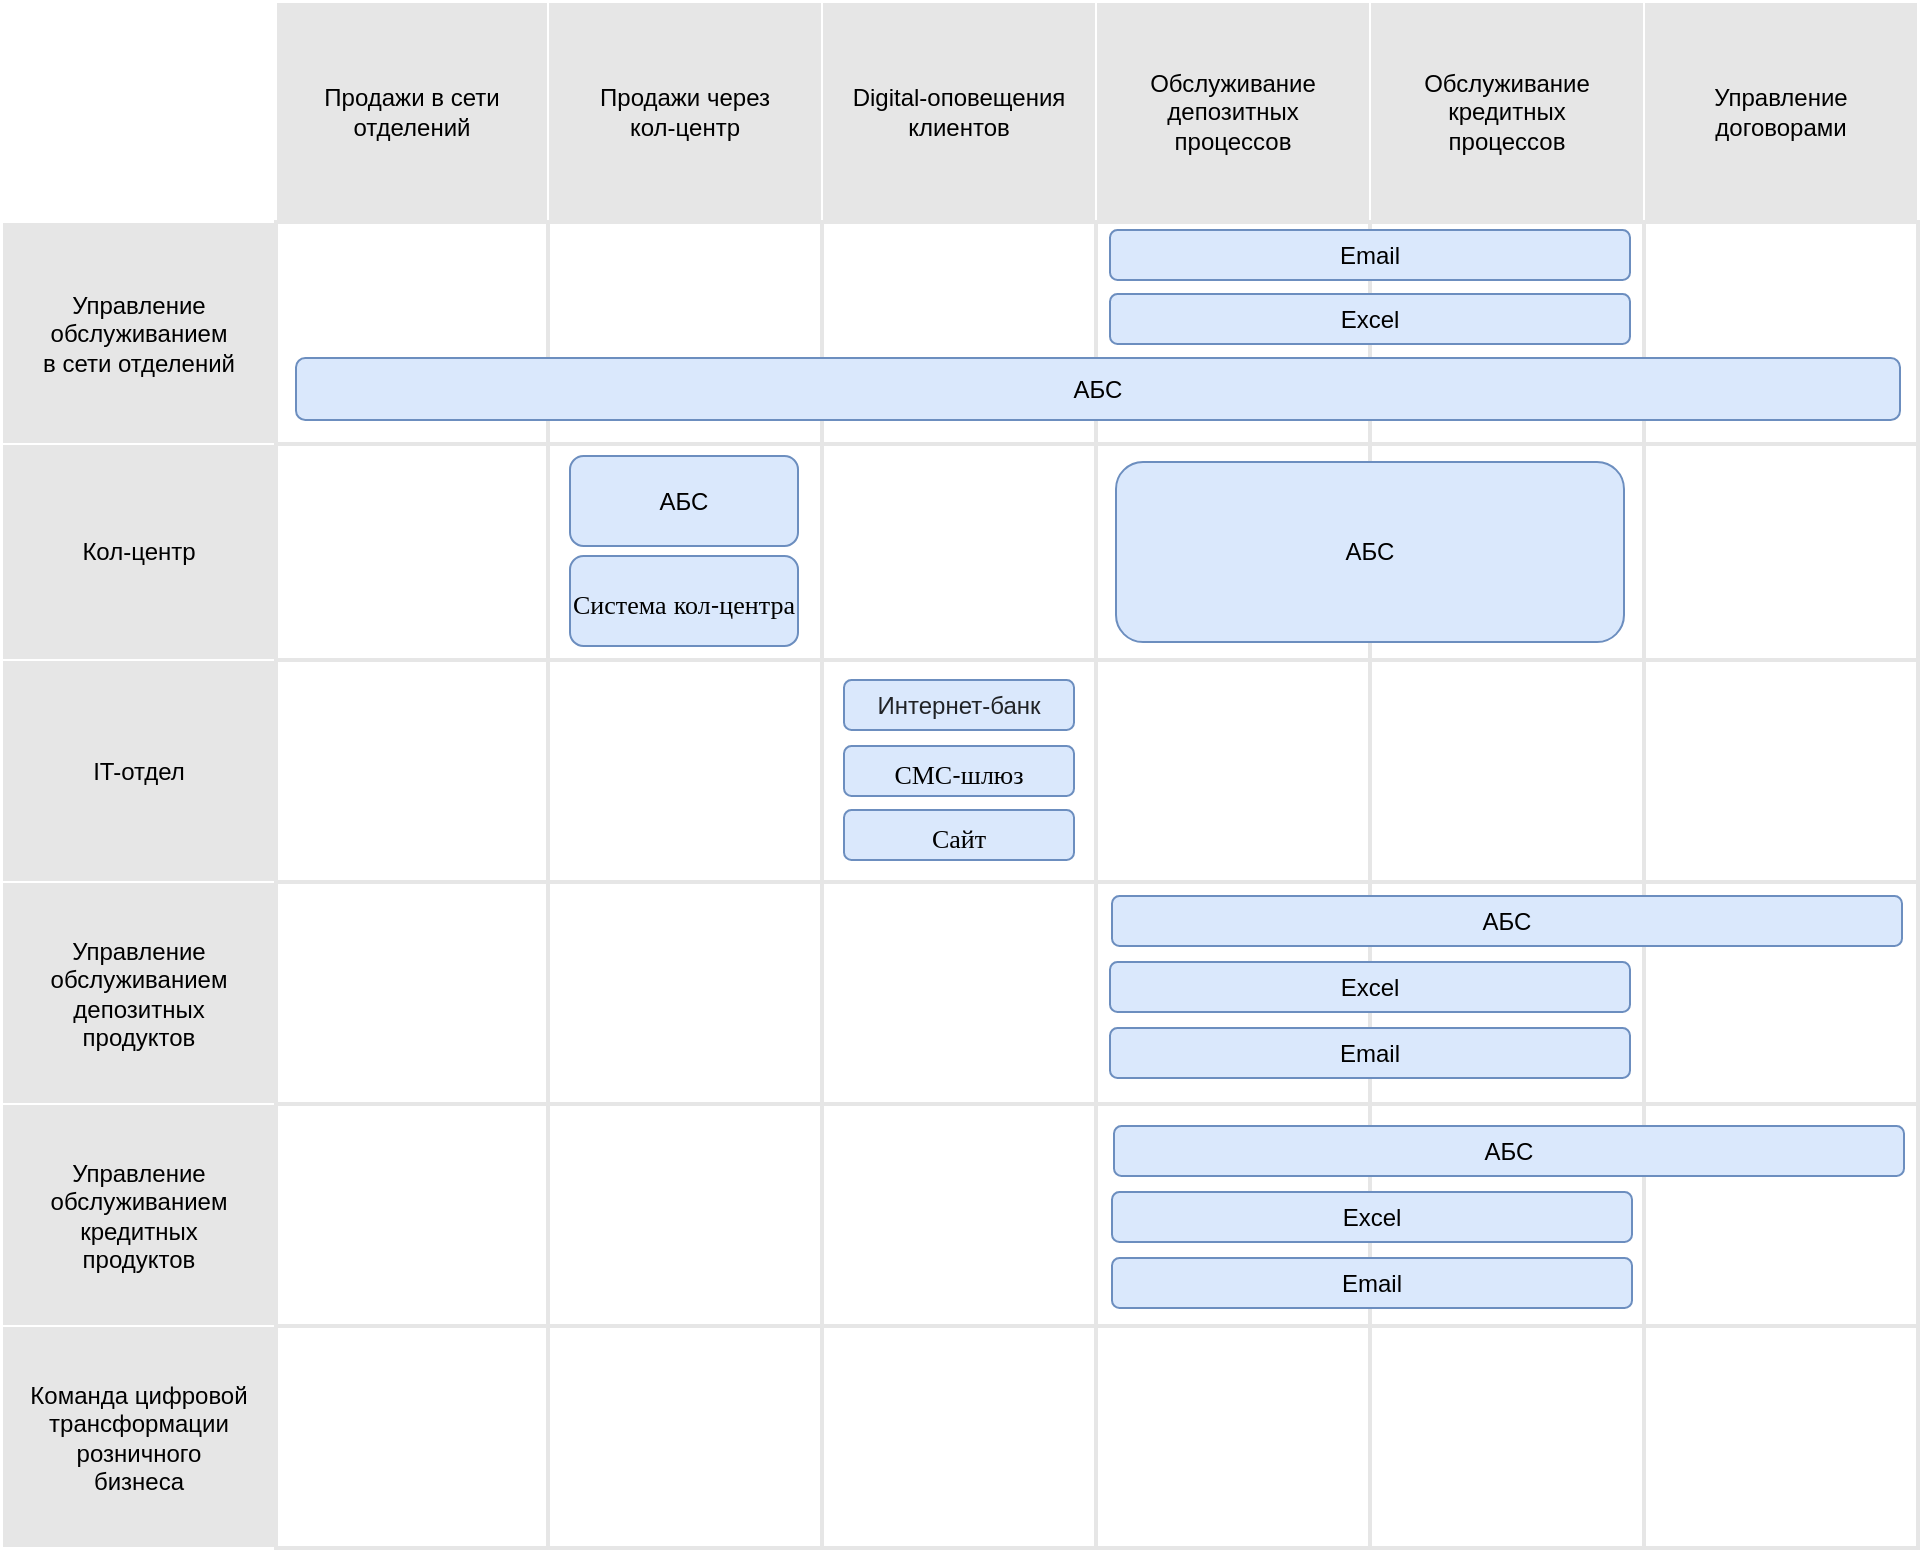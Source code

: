 <mxfile version="27.1.0" pages="2">
  <diagram id="NcWAtR6lVNYsf1mwq6w3" name="landscape">
    <mxGraphModel grid="0" page="1" gridSize="10" guides="1" tooltips="1" connect="1" arrows="1" fold="1" pageScale="1" pageWidth="850" pageHeight="1100" math="0" shadow="0">
      <root>
        <mxCell id="0" />
        <mxCell id="1" parent="0" />
        <mxCell id="nu2sPEa5Om27fK1GL2jq-1" value="" style="childLayout=tableLayout;recursiveResize=0;shadow=0;fillColor=none;strokeColor=#CCCCCC;strokeWidth=1;rounded=0;" vertex="1" parent="1">
          <mxGeometry x="41" y="79" width="958" height="772.75" as="geometry" />
        </mxCell>
        <mxCell id="nu2sPEa5Om27fK1GL2jq-2" value="" style="shape=tableRow;horizontal=0;startSize=0;swimlaneHead=0;swimlaneBody=0;top=0;left=0;bottom=0;right=0;dropTarget=0;collapsible=0;recursiveResize=0;expand=0;fontStyle=0;fillColor=none;strokeColor=#CCCCCC;" vertex="1" parent="nu2sPEa5Om27fK1GL2jq-1">
          <mxGeometry width="958" height="110" as="geometry" />
        </mxCell>
        <mxCell id="nu2sPEa5Om27fK1GL2jq-3" value="&lt;div&gt;&lt;br&gt;&lt;/div&gt;&lt;div&gt;&lt;br&gt;&lt;/div&gt;" style="connectable=0;recursiveResize=0;strokeColor=#FFFFFF;fillColor=none;align=center;whiteSpace=wrap;html=1;" vertex="1" parent="nu2sPEa5Om27fK1GL2jq-2">
          <mxGeometry width="137" height="110" as="geometry">
            <mxRectangle width="137" height="110" as="alternateBounds" />
          </mxGeometry>
        </mxCell>
        <mxCell id="nu2sPEa5Om27fK1GL2jq-4" value="&lt;div&gt;Продажи в сети&lt;/div&gt;&lt;div&gt;отделений&lt;/div&gt;" style="connectable=0;recursiveResize=0;strokeColor=#FFFFFF;fillColor=#E6E6E6;align=center;whiteSpace=wrap;html=1;" vertex="1" parent="nu2sPEa5Om27fK1GL2jq-2">
          <mxGeometry x="137" width="136" height="110" as="geometry">
            <mxRectangle width="136" height="110" as="alternateBounds" />
          </mxGeometry>
        </mxCell>
        <mxCell id="nu2sPEa5Om27fK1GL2jq-64" value="&lt;div&gt;Продажи через&lt;/div&gt;&lt;div&gt;кол-центр&lt;/div&gt;" style="connectable=0;recursiveResize=0;strokeColor=#FFFFFF;fillColor=#E6E6E6;align=center;whiteSpace=wrap;html=1;" vertex="1" parent="nu2sPEa5Om27fK1GL2jq-2">
          <mxGeometry x="273" width="137" height="110" as="geometry">
            <mxRectangle width="137" height="110" as="alternateBounds" />
          </mxGeometry>
        </mxCell>
        <mxCell id="nu2sPEa5Om27fK1GL2jq-5" value="&lt;div&gt;Digital-оповещения&lt;/div&gt;&lt;div&gt;клиентов&lt;/div&gt;" style="connectable=0;recursiveResize=0;strokeColor=#FFFFFF;fillColor=#E6E6E6;align=center;whiteSpace=wrap;html=1;" vertex="1" parent="nu2sPEa5Om27fK1GL2jq-2">
          <mxGeometry x="410" width="137" height="110" as="geometry">
            <mxRectangle width="137" height="110" as="alternateBounds" />
          </mxGeometry>
        </mxCell>
        <mxCell id="nu2sPEa5Om27fK1GL2jq-68" value="&lt;div&gt;Обслуживание&lt;/div&gt;&lt;div&gt;депозитных&lt;/div&gt;&lt;div&gt;процессов&lt;/div&gt;" style="connectable=0;recursiveResize=0;strokeColor=#FFFFFF;fillColor=#E6E6E6;align=center;whiteSpace=wrap;html=1;" vertex="1" parent="nu2sPEa5Om27fK1GL2jq-2">
          <mxGeometry x="547" width="137" height="110" as="geometry">
            <mxRectangle width="137" height="110" as="alternateBounds" />
          </mxGeometry>
        </mxCell>
        <mxCell id="nu2sPEa5Om27fK1GL2jq-121" value="&lt;div&gt;Обслуживание&lt;/div&gt;&lt;div&gt;кредитных&lt;/div&gt;&lt;div&gt;процессов&lt;/div&gt;" style="connectable=0;recursiveResize=0;strokeColor=#FFFFFF;fillColor=#E6E6E6;align=center;whiteSpace=wrap;html=1;" vertex="1" parent="nu2sPEa5Om27fK1GL2jq-2">
          <mxGeometry x="684" width="137" height="110" as="geometry">
            <mxRectangle width="137" height="110" as="alternateBounds" />
          </mxGeometry>
        </mxCell>
        <mxCell id="nu2sPEa5Om27fK1GL2jq-125" value="&lt;div&gt;Управление&lt;/div&gt;&lt;div&gt;договорами&lt;/div&gt;" style="connectable=0;recursiveResize=0;strokeColor=#FFFFFF;fillColor=#E6E6E6;align=center;whiteSpace=wrap;html=1;" vertex="1" parent="nu2sPEa5Om27fK1GL2jq-2">
          <mxGeometry x="821" width="137" height="110" as="geometry">
            <mxRectangle width="137" height="110" as="alternateBounds" />
          </mxGeometry>
        </mxCell>
        <mxCell id="nu2sPEa5Om27fK1GL2jq-14" value="" style="shape=tableRow;horizontal=0;startSize=0;swimlaneHead=0;swimlaneBody=0;top=0;left=0;bottom=0;right=0;dropTarget=0;collapsible=0;recursiveResize=0;expand=0;fontStyle=0;fillColor=none;strokeColor=#CCCCCC;" vertex="1" parent="nu2sPEa5Om27fK1GL2jq-1">
          <mxGeometry y="110" width="958" height="111" as="geometry" />
        </mxCell>
        <mxCell id="nu2sPEa5Om27fK1GL2jq-15" value="&lt;div&gt;Управление&lt;/div&gt;&lt;div&gt;обслуживанием&lt;/div&gt;&lt;div&gt;в сети отделений&lt;/div&gt;" style="connectable=0;recursiveResize=0;strokeColor=#FFFFFF;fillColor=#E6E6E6;align=center;whiteSpace=wrap;html=1;" vertex="1" parent="nu2sPEa5Om27fK1GL2jq-14">
          <mxGeometry width="137" height="111" as="geometry">
            <mxRectangle width="137" height="111" as="alternateBounds" />
          </mxGeometry>
        </mxCell>
        <mxCell id="nu2sPEa5Om27fK1GL2jq-16" value="" style="connectable=0;recursiveResize=0;strokeColor=#E6E6E6;fillColor=none;align=center;whiteSpace=wrap;html=1;strokeWidth=2;" vertex="1" parent="nu2sPEa5Om27fK1GL2jq-14">
          <mxGeometry x="137" width="136" height="111" as="geometry">
            <mxRectangle width="136" height="111" as="alternateBounds" />
          </mxGeometry>
        </mxCell>
        <mxCell id="nu2sPEa5Om27fK1GL2jq-65" style="connectable=0;recursiveResize=0;strokeColor=#E6E6E6;fillColor=none;align=center;whiteSpace=wrap;html=1;strokeWidth=2;" vertex="1" parent="nu2sPEa5Om27fK1GL2jq-14">
          <mxGeometry x="273" width="137" height="111" as="geometry">
            <mxRectangle width="137" height="111" as="alternateBounds" />
          </mxGeometry>
        </mxCell>
        <mxCell id="nu2sPEa5Om27fK1GL2jq-17" value="" style="connectable=0;recursiveResize=0;strokeColor=#E6E6E6;fillColor=none;align=center;whiteSpace=wrap;html=1;strokeWidth=2;" vertex="1" parent="nu2sPEa5Om27fK1GL2jq-14">
          <mxGeometry x="410" width="137" height="111" as="geometry">
            <mxRectangle width="137" height="111" as="alternateBounds" />
          </mxGeometry>
        </mxCell>
        <mxCell id="nu2sPEa5Om27fK1GL2jq-69" style="connectable=0;recursiveResize=0;strokeColor=#E6E6E6;fillColor=none;align=center;whiteSpace=wrap;html=1;strokeWidth=2;" vertex="1" parent="nu2sPEa5Om27fK1GL2jq-14">
          <mxGeometry x="547" width="137" height="111" as="geometry">
            <mxRectangle width="137" height="111" as="alternateBounds" />
          </mxGeometry>
        </mxCell>
        <mxCell id="nu2sPEa5Om27fK1GL2jq-122" style="connectable=0;recursiveResize=0;strokeColor=#E6E6E6;fillColor=none;align=center;whiteSpace=wrap;html=1;strokeWidth=2;" vertex="1" parent="nu2sPEa5Om27fK1GL2jq-14">
          <mxGeometry x="684" width="137" height="111" as="geometry">
            <mxRectangle width="137" height="111" as="alternateBounds" />
          </mxGeometry>
        </mxCell>
        <mxCell id="nu2sPEa5Om27fK1GL2jq-126" style="connectable=0;recursiveResize=0;strokeColor=#E6E6E6;fillColor=none;align=center;whiteSpace=wrap;html=1;strokeWidth=2;" vertex="1" parent="nu2sPEa5Om27fK1GL2jq-14">
          <mxGeometry x="821" width="137" height="111" as="geometry">
            <mxRectangle width="137" height="111" as="alternateBounds" />
          </mxGeometry>
        </mxCell>
        <mxCell id="nu2sPEa5Om27fK1GL2jq-6" style="shape=tableRow;horizontal=0;startSize=0;swimlaneHead=0;swimlaneBody=0;top=0;left=0;bottom=0;right=0;dropTarget=0;collapsible=0;recursiveResize=0;expand=0;fontStyle=0;fillColor=none;strokeColor=#CCCCCC;" vertex="1" parent="nu2sPEa5Om27fK1GL2jq-1">
          <mxGeometry y="221" width="958" height="108" as="geometry" />
        </mxCell>
        <mxCell id="nu2sPEa5Om27fK1GL2jq-7" value="Кол-центр" style="connectable=0;recursiveResize=0;strokeColor=#FFFFFF;fillColor=#E6E6E6;align=center;whiteSpace=wrap;html=1;" vertex="1" parent="nu2sPEa5Om27fK1GL2jq-6">
          <mxGeometry width="137" height="108" as="geometry">
            <mxRectangle width="137" height="108" as="alternateBounds" />
          </mxGeometry>
        </mxCell>
        <mxCell id="nu2sPEa5Om27fK1GL2jq-8" value="" style="connectable=0;recursiveResize=0;strokeColor=#E6E6E6;fillColor=none;align=center;whiteSpace=wrap;html=1;strokeWidth=2;" vertex="1" parent="nu2sPEa5Om27fK1GL2jq-6">
          <mxGeometry x="137" width="136" height="108" as="geometry">
            <mxRectangle width="136" height="108" as="alternateBounds" />
          </mxGeometry>
        </mxCell>
        <mxCell id="nu2sPEa5Om27fK1GL2jq-66" style="connectable=0;recursiveResize=0;strokeColor=#E6E6E6;fillColor=none;align=center;whiteSpace=wrap;html=1;strokeWidth=2;" vertex="1" parent="nu2sPEa5Om27fK1GL2jq-6">
          <mxGeometry x="273" width="137" height="108" as="geometry">
            <mxRectangle width="137" height="108" as="alternateBounds" />
          </mxGeometry>
        </mxCell>
        <mxCell id="nu2sPEa5Om27fK1GL2jq-9" value="" style="connectable=0;recursiveResize=0;strokeColor=#E6E6E6;fillColor=none;align=center;whiteSpace=wrap;html=1;strokeWidth=2;" vertex="1" parent="nu2sPEa5Om27fK1GL2jq-6">
          <mxGeometry x="410" width="137" height="108" as="geometry">
            <mxRectangle width="137" height="108" as="alternateBounds" />
          </mxGeometry>
        </mxCell>
        <mxCell id="nu2sPEa5Om27fK1GL2jq-70" style="connectable=0;recursiveResize=0;strokeColor=#E6E6E6;fillColor=none;align=center;whiteSpace=wrap;html=1;strokeWidth=2;" vertex="1" parent="nu2sPEa5Om27fK1GL2jq-6">
          <mxGeometry x="547" width="137" height="108" as="geometry">
            <mxRectangle width="137" height="108" as="alternateBounds" />
          </mxGeometry>
        </mxCell>
        <mxCell id="nu2sPEa5Om27fK1GL2jq-123" style="connectable=0;recursiveResize=0;strokeColor=#E6E6E6;fillColor=none;align=center;whiteSpace=wrap;html=1;strokeWidth=2;" vertex="1" parent="nu2sPEa5Om27fK1GL2jq-6">
          <mxGeometry x="684" width="137" height="108" as="geometry">
            <mxRectangle width="137" height="108" as="alternateBounds" />
          </mxGeometry>
        </mxCell>
        <mxCell id="nu2sPEa5Om27fK1GL2jq-127" style="connectable=0;recursiveResize=0;strokeColor=#E6E6E6;fillColor=none;align=center;whiteSpace=wrap;html=1;strokeWidth=2;" vertex="1" parent="nu2sPEa5Om27fK1GL2jq-6">
          <mxGeometry x="821" width="137" height="108" as="geometry">
            <mxRectangle width="137" height="108" as="alternateBounds" />
          </mxGeometry>
        </mxCell>
        <mxCell id="nu2sPEa5Om27fK1GL2jq-10" style="shape=tableRow;horizontal=0;startSize=0;swimlaneHead=0;swimlaneBody=0;top=0;left=0;bottom=0;right=0;dropTarget=0;collapsible=0;recursiveResize=0;expand=0;fontStyle=0;fillColor=none;strokeColor=#CCCCCC;" vertex="1" parent="nu2sPEa5Om27fK1GL2jq-1">
          <mxGeometry y="329" width="958" height="111" as="geometry" />
        </mxCell>
        <mxCell id="nu2sPEa5Om27fK1GL2jq-11" value="IT-отдел" style="connectable=0;recursiveResize=0;strokeColor=#FFFFFF;fillColor=#E6E6E6;align=center;whiteSpace=wrap;html=1;" vertex="1" parent="nu2sPEa5Om27fK1GL2jq-10">
          <mxGeometry width="137" height="111" as="geometry">
            <mxRectangle width="137" height="111" as="alternateBounds" />
          </mxGeometry>
        </mxCell>
        <mxCell id="nu2sPEa5Om27fK1GL2jq-12" value="" style="connectable=0;recursiveResize=0;strokeColor=#E6E6E6;fillColor=none;align=center;whiteSpace=wrap;html=1;strokeWidth=2;" vertex="1" parent="nu2sPEa5Om27fK1GL2jq-10">
          <mxGeometry x="137" width="136" height="111" as="geometry">
            <mxRectangle width="136" height="111" as="alternateBounds" />
          </mxGeometry>
        </mxCell>
        <mxCell id="nu2sPEa5Om27fK1GL2jq-67" style="connectable=0;recursiveResize=0;strokeColor=#E6E6E6;fillColor=none;align=center;whiteSpace=wrap;html=1;strokeWidth=2;" vertex="1" parent="nu2sPEa5Om27fK1GL2jq-10">
          <mxGeometry x="273" width="137" height="111" as="geometry">
            <mxRectangle width="137" height="111" as="alternateBounds" />
          </mxGeometry>
        </mxCell>
        <mxCell id="nu2sPEa5Om27fK1GL2jq-13" value="" style="connectable=0;recursiveResize=0;strokeColor=#E6E6E6;fillColor=none;align=center;whiteSpace=wrap;html=1;strokeWidth=2;" vertex="1" parent="nu2sPEa5Om27fK1GL2jq-10">
          <mxGeometry x="410" width="137" height="111" as="geometry">
            <mxRectangle width="137" height="111" as="alternateBounds" />
          </mxGeometry>
        </mxCell>
        <mxCell id="nu2sPEa5Om27fK1GL2jq-124" style="connectable=0;recursiveResize=0;strokeColor=#E6E6E6;fillColor=none;align=center;whiteSpace=wrap;html=1;strokeWidth=2;" vertex="1" parent="nu2sPEa5Om27fK1GL2jq-10">
          <mxGeometry x="547" width="137" height="111" as="geometry">
            <mxRectangle width="137" height="111" as="alternateBounds" />
          </mxGeometry>
        </mxCell>
        <mxCell id="nu2sPEa5Om27fK1GL2jq-128" style="connectable=0;recursiveResize=0;strokeColor=#E6E6E6;fillColor=none;align=center;whiteSpace=wrap;html=1;strokeWidth=2;" vertex="1" parent="nu2sPEa5Om27fK1GL2jq-10">
          <mxGeometry x="684" width="137" height="111" as="geometry">
            <mxRectangle width="137" height="111" as="alternateBounds" />
          </mxGeometry>
        </mxCell>
        <mxCell id="nu2sPEa5Om27fK1GL2jq-71" style="connectable=0;recursiveResize=0;strokeColor=#E6E6E6;fillColor=none;align=center;whiteSpace=wrap;html=1;strokeWidth=2;" vertex="1" parent="nu2sPEa5Om27fK1GL2jq-10">
          <mxGeometry x="821" width="137" height="111" as="geometry">
            <mxRectangle width="137" height="111" as="alternateBounds" />
          </mxGeometry>
        </mxCell>
        <mxCell id="u_pmDBl9f2cwLq1DD_BG-1" style="shape=tableRow;horizontal=0;startSize=0;swimlaneHead=0;swimlaneBody=0;top=0;left=0;bottom=0;right=0;dropTarget=0;collapsible=0;recursiveResize=0;expand=0;fontStyle=0;fillColor=none;strokeColor=#CCCCCC;" vertex="1" parent="nu2sPEa5Om27fK1GL2jq-1">
          <mxGeometry y="440" width="958" height="111" as="geometry" />
        </mxCell>
        <mxCell id="u_pmDBl9f2cwLq1DD_BG-2" value="&lt;div&gt;Управление&lt;/div&gt;&lt;div&gt;обслуживанием&lt;/div&gt;&lt;div&gt;депозитных&lt;/div&gt;&lt;div&gt;продуктов&lt;/div&gt;" style="connectable=0;recursiveResize=0;strokeColor=#FFFFFF;fillColor=#E6E6E6;align=center;whiteSpace=wrap;html=1;" vertex="1" parent="u_pmDBl9f2cwLq1DD_BG-1">
          <mxGeometry width="137" height="111" as="geometry">
            <mxRectangle width="137" height="111" as="alternateBounds" />
          </mxGeometry>
        </mxCell>
        <mxCell id="u_pmDBl9f2cwLq1DD_BG-3" style="connectable=0;recursiveResize=0;strokeColor=#E6E6E6;fillColor=none;align=center;whiteSpace=wrap;html=1;strokeWidth=2;" vertex="1" parent="u_pmDBl9f2cwLq1DD_BG-1">
          <mxGeometry x="137" width="136" height="111" as="geometry">
            <mxRectangle width="136" height="111" as="alternateBounds" />
          </mxGeometry>
        </mxCell>
        <mxCell id="u_pmDBl9f2cwLq1DD_BG-4" style="connectable=0;recursiveResize=0;strokeColor=#E6E6E6;fillColor=none;align=center;whiteSpace=wrap;html=1;strokeWidth=2;" vertex="1" parent="u_pmDBl9f2cwLq1DD_BG-1">
          <mxGeometry x="273" width="137" height="111" as="geometry">
            <mxRectangle width="137" height="111" as="alternateBounds" />
          </mxGeometry>
        </mxCell>
        <mxCell id="u_pmDBl9f2cwLq1DD_BG-5" style="connectable=0;recursiveResize=0;strokeColor=#E6E6E6;fillColor=none;align=center;whiteSpace=wrap;html=1;strokeWidth=2;" vertex="1" parent="u_pmDBl9f2cwLq1DD_BG-1">
          <mxGeometry x="410" width="137" height="111" as="geometry">
            <mxRectangle width="137" height="111" as="alternateBounds" />
          </mxGeometry>
        </mxCell>
        <mxCell id="u_pmDBl9f2cwLq1DD_BG-6" style="connectable=0;recursiveResize=0;strokeColor=#E6E6E6;fillColor=none;align=center;whiteSpace=wrap;html=1;strokeWidth=2;" vertex="1" parent="u_pmDBl9f2cwLq1DD_BG-1">
          <mxGeometry x="547" width="137" height="111" as="geometry">
            <mxRectangle width="137" height="111" as="alternateBounds" />
          </mxGeometry>
        </mxCell>
        <mxCell id="u_pmDBl9f2cwLq1DD_BG-7" style="connectable=0;recursiveResize=0;strokeColor=#E6E6E6;fillColor=none;align=center;whiteSpace=wrap;html=1;strokeWidth=2;" vertex="1" parent="u_pmDBl9f2cwLq1DD_BG-1">
          <mxGeometry x="684" width="137" height="111" as="geometry">
            <mxRectangle width="137" height="111" as="alternateBounds" />
          </mxGeometry>
        </mxCell>
        <mxCell id="u_pmDBl9f2cwLq1DD_BG-8" style="connectable=0;recursiveResize=0;strokeColor=#E6E6E6;fillColor=none;align=center;whiteSpace=wrap;html=1;strokeWidth=2;" vertex="1" parent="u_pmDBl9f2cwLq1DD_BG-1">
          <mxGeometry x="821" width="137" height="111" as="geometry">
            <mxRectangle width="137" height="111" as="alternateBounds" />
          </mxGeometry>
        </mxCell>
        <mxCell id="u_pmDBl9f2cwLq1DD_BG-9" style="shape=tableRow;horizontal=0;startSize=0;swimlaneHead=0;swimlaneBody=0;top=0;left=0;bottom=0;right=0;dropTarget=0;collapsible=0;recursiveResize=0;expand=0;fontStyle=0;fillColor=none;strokeColor=#CCCCCC;" vertex="1" parent="nu2sPEa5Om27fK1GL2jq-1">
          <mxGeometry y="551" width="958" height="111" as="geometry" />
        </mxCell>
        <mxCell id="u_pmDBl9f2cwLq1DD_BG-10" value="&lt;div&gt;Управление&lt;/div&gt;&lt;div&gt;обслуживанием&lt;/div&gt;&lt;div&gt;кредитных&lt;/div&gt;&lt;div&gt;продуктов&lt;/div&gt;" style="connectable=0;recursiveResize=0;strokeColor=#FFFFFF;fillColor=#E6E6E6;align=center;whiteSpace=wrap;html=1;" vertex="1" parent="u_pmDBl9f2cwLq1DD_BG-9">
          <mxGeometry width="137" height="111" as="geometry">
            <mxRectangle width="137" height="111" as="alternateBounds" />
          </mxGeometry>
        </mxCell>
        <mxCell id="u_pmDBl9f2cwLq1DD_BG-11" style="connectable=0;recursiveResize=0;strokeColor=#E6E6E6;fillColor=none;align=center;whiteSpace=wrap;html=1;strokeWidth=2;" vertex="1" parent="u_pmDBl9f2cwLq1DD_BG-9">
          <mxGeometry x="137" width="136" height="111" as="geometry">
            <mxRectangle width="136" height="111" as="alternateBounds" />
          </mxGeometry>
        </mxCell>
        <mxCell id="u_pmDBl9f2cwLq1DD_BG-12" style="connectable=0;recursiveResize=0;strokeColor=#E6E6E6;fillColor=none;align=center;whiteSpace=wrap;html=1;strokeWidth=2;" vertex="1" parent="u_pmDBl9f2cwLq1DD_BG-9">
          <mxGeometry x="273" width="137" height="111" as="geometry">
            <mxRectangle width="137" height="111" as="alternateBounds" />
          </mxGeometry>
        </mxCell>
        <mxCell id="u_pmDBl9f2cwLq1DD_BG-13" style="connectable=0;recursiveResize=0;strokeColor=#E6E6E6;fillColor=none;align=center;whiteSpace=wrap;html=1;strokeWidth=2;" vertex="1" parent="u_pmDBl9f2cwLq1DD_BG-9">
          <mxGeometry x="410" width="137" height="111" as="geometry">
            <mxRectangle width="137" height="111" as="alternateBounds" />
          </mxGeometry>
        </mxCell>
        <mxCell id="u_pmDBl9f2cwLq1DD_BG-14" style="connectable=0;recursiveResize=0;strokeColor=#E6E6E6;fillColor=none;align=center;whiteSpace=wrap;html=1;strokeWidth=2;" vertex="1" parent="u_pmDBl9f2cwLq1DD_BG-9">
          <mxGeometry x="547" width="137" height="111" as="geometry">
            <mxRectangle width="137" height="111" as="alternateBounds" />
          </mxGeometry>
        </mxCell>
        <mxCell id="u_pmDBl9f2cwLq1DD_BG-15" style="connectable=0;recursiveResize=0;strokeColor=#E6E6E6;fillColor=none;align=center;whiteSpace=wrap;html=1;strokeWidth=2;" vertex="1" parent="u_pmDBl9f2cwLq1DD_BG-9">
          <mxGeometry x="684" width="137" height="111" as="geometry">
            <mxRectangle width="137" height="111" as="alternateBounds" />
          </mxGeometry>
        </mxCell>
        <mxCell id="u_pmDBl9f2cwLq1DD_BG-16" style="connectable=0;recursiveResize=0;strokeColor=#E6E6E6;fillColor=none;align=center;whiteSpace=wrap;html=1;strokeWidth=2;" vertex="1" parent="u_pmDBl9f2cwLq1DD_BG-9">
          <mxGeometry x="821" width="137" height="111" as="geometry">
            <mxRectangle width="137" height="111" as="alternateBounds" />
          </mxGeometry>
        </mxCell>
        <mxCell id="u_pmDBl9f2cwLq1DD_BG-17" style="shape=tableRow;horizontal=0;startSize=0;swimlaneHead=0;swimlaneBody=0;top=0;left=0;bottom=0;right=0;dropTarget=0;collapsible=0;recursiveResize=0;expand=0;fontStyle=0;fillColor=none;strokeColor=#CCCCCC;" vertex="1" parent="nu2sPEa5Om27fK1GL2jq-1">
          <mxGeometry y="662" width="958" height="111" as="geometry" />
        </mxCell>
        <mxCell id="u_pmDBl9f2cwLq1DD_BG-18" value="&lt;div&gt;Команда цифровой&lt;/div&gt;&lt;div&gt;трансформации&lt;/div&gt;&lt;div&gt;розничного&lt;/div&gt;&lt;div&gt;бизнеса&lt;/div&gt;" style="connectable=0;recursiveResize=0;strokeColor=#FFFFFF;fillColor=#E6E6E6;align=center;whiteSpace=wrap;html=1;" vertex="1" parent="u_pmDBl9f2cwLq1DD_BG-17">
          <mxGeometry width="137" height="111" as="geometry">
            <mxRectangle width="137" height="111" as="alternateBounds" />
          </mxGeometry>
        </mxCell>
        <mxCell id="u_pmDBl9f2cwLq1DD_BG-19" style="connectable=0;recursiveResize=0;strokeColor=#E6E6E6;fillColor=none;align=center;whiteSpace=wrap;html=1;strokeWidth=2;" vertex="1" parent="u_pmDBl9f2cwLq1DD_BG-17">
          <mxGeometry x="137" width="136" height="111" as="geometry">
            <mxRectangle width="136" height="111" as="alternateBounds" />
          </mxGeometry>
        </mxCell>
        <mxCell id="u_pmDBl9f2cwLq1DD_BG-20" style="connectable=0;recursiveResize=0;strokeColor=#E6E6E6;fillColor=none;align=center;whiteSpace=wrap;html=1;strokeWidth=2;" vertex="1" parent="u_pmDBl9f2cwLq1DD_BG-17">
          <mxGeometry x="273" width="137" height="111" as="geometry">
            <mxRectangle width="137" height="111" as="alternateBounds" />
          </mxGeometry>
        </mxCell>
        <mxCell id="u_pmDBl9f2cwLq1DD_BG-21" style="connectable=0;recursiveResize=0;strokeColor=#E6E6E6;fillColor=none;align=center;whiteSpace=wrap;html=1;strokeWidth=2;" vertex="1" parent="u_pmDBl9f2cwLq1DD_BG-17">
          <mxGeometry x="410" width="137" height="111" as="geometry">
            <mxRectangle width="137" height="111" as="alternateBounds" />
          </mxGeometry>
        </mxCell>
        <mxCell id="u_pmDBl9f2cwLq1DD_BG-22" style="connectable=0;recursiveResize=0;strokeColor=#E6E6E6;fillColor=none;align=center;whiteSpace=wrap;html=1;strokeWidth=2;" vertex="1" parent="u_pmDBl9f2cwLq1DD_BG-17">
          <mxGeometry x="547" width="137" height="111" as="geometry">
            <mxRectangle width="137" height="111" as="alternateBounds" />
          </mxGeometry>
        </mxCell>
        <mxCell id="u_pmDBl9f2cwLq1DD_BG-23" style="connectable=0;recursiveResize=0;strokeColor=#E6E6E6;fillColor=none;align=center;whiteSpace=wrap;html=1;strokeWidth=2;" vertex="1" parent="u_pmDBl9f2cwLq1DD_BG-17">
          <mxGeometry x="684" width="137" height="111" as="geometry">
            <mxRectangle width="137" height="111" as="alternateBounds" />
          </mxGeometry>
        </mxCell>
        <mxCell id="u_pmDBl9f2cwLq1DD_BG-24" style="connectable=0;recursiveResize=0;strokeColor=#E6E6E6;fillColor=none;align=center;whiteSpace=wrap;html=1;strokeWidth=2;" vertex="1" parent="u_pmDBl9f2cwLq1DD_BG-17">
          <mxGeometry x="821" width="137" height="111" as="geometry">
            <mxRectangle width="137" height="111" as="alternateBounds" />
          </mxGeometry>
        </mxCell>
        <mxCell id="JzDIZAaAx2z8o3nj612C-1" value="АБС" style="rounded=1;whiteSpace=wrap;html=1;fillColor=#dae8fc;strokeColor=#6c8ebf;" vertex="1" parent="1">
          <mxGeometry x="188" y="257" width="802" height="31" as="geometry" />
        </mxCell>
        <mxCell id="-kI_O4yj6inN3po1rEHL-2" value="АБС" style="rounded=1;whiteSpace=wrap;html=1;fillColor=#dae8fc;strokeColor=#6c8ebf;" vertex="1" parent="1">
          <mxGeometry x="325" y="306" width="114" height="45" as="geometry" />
        </mxCell>
        <mxCell id="-kI_O4yj6inN3po1rEHL-7" value="АБС" style="rounded=1;whiteSpace=wrap;html=1;fillColor=#dae8fc;strokeColor=#6c8ebf;" vertex="1" parent="1">
          <mxGeometry x="598" y="309" width="254" height="90" as="geometry" />
        </mxCell>
        <mxCell id="Ps80dyEuBYuBh9M-0EVf-1" value="&lt;span style=&quot;box-sizing: inherit; color: rgba(0, 0, 0, 0.85); font-family: &amp;quot;YS Text&amp;quot;, sans-serif; text-align: left; white-space-collapse: preserve-breaks;&quot;&gt;&lt;font style=&quot;&quot;&gt;Интернет-банк&lt;/font&gt;&lt;/span&gt;" style="rounded=1;whiteSpace=wrap;html=1;fillColor=#dae8fc;strokeColor=#6c8ebf;" vertex="1" parent="1">
          <mxGeometry x="462" y="418" width="115" height="25" as="geometry" />
        </mxCell>
        <mxCell id="Ps80dyEuBYuBh9M-0EVf-2" value="&lt;p style=&quot;margin: 0px; font-variant-numeric: normal; font-variant-east-asian: normal; font-variant-alternates: normal; font-size-adjust: none; font-kerning: auto; font-optical-sizing: auto; font-feature-settings: normal; font-variation-settings: normal; font-variant-position: normal; font-variant-emoji: normal; font-stretch: normal; font-size: 13px; line-height: normal; font-family: &amp;quot;Helvetica Neue&amp;quot;;&quot; class=&quot;p1&quot;&gt;Система кол-центра&lt;/p&gt;" style="rounded=1;whiteSpace=wrap;html=1;fillColor=#dae8fc;strokeColor=#6c8ebf;align=center;" vertex="1" parent="1">
          <mxGeometry x="325" y="356" width="114" height="45" as="geometry" />
        </mxCell>
        <mxCell id="Ps80dyEuBYuBh9M-0EVf-4" value="&lt;p style=&quot;margin: 0px; font-variant-numeric: normal; font-variant-east-asian: normal; font-variant-alternates: normal; font-size-adjust: none; font-kerning: auto; font-optical-sizing: auto; font-feature-settings: normal; font-variation-settings: normal; font-variant-position: normal; font-variant-emoji: normal; font-stretch: normal; font-size: 13px; line-height: normal; font-family: &amp;quot;Helvetica Neue&amp;quot;; text-align: start;&quot; class=&quot;p1&quot;&gt;СМС-шлюз&lt;/p&gt;" style="rounded=1;whiteSpace=wrap;html=1;fillColor=#dae8fc;strokeColor=#6c8ebf;" vertex="1" parent="1">
          <mxGeometry x="462" y="451" width="115" height="25" as="geometry" />
        </mxCell>
        <mxCell id="Ps80dyEuBYuBh9M-0EVf-5" style="edgeStyle=orthogonalEdgeStyle;rounded=0;orthogonalLoop=1;jettySize=auto;html=1;exitX=0.5;exitY=1;exitDx=0;exitDy=0;" edge="1" parent="1" source="Ps80dyEuBYuBh9M-0EVf-1" target="Ps80dyEuBYuBh9M-0EVf-1">
          <mxGeometry relative="1" as="geometry" />
        </mxCell>
        <mxCell id="Ps80dyEuBYuBh9M-0EVf-6" value="&lt;p style=&quot;margin: 0px; font-variant-numeric: normal; font-variant-east-asian: normal; font-variant-alternates: normal; font-size-adjust: none; font-kerning: auto; font-optical-sizing: auto; font-feature-settings: normal; font-variation-settings: normal; font-variant-position: normal; font-variant-emoji: normal; font-stretch: normal; font-size: 13px; line-height: normal; font-family: &amp;quot;Helvetica Neue&amp;quot;; text-align: start;&quot; class=&quot;p1&quot;&gt;Сайт&lt;/p&gt;" style="rounded=1;whiteSpace=wrap;html=1;fillColor=#dae8fc;strokeColor=#6c8ebf;" vertex="1" parent="1">
          <mxGeometry x="462" y="483" width="115" height="25" as="geometry" />
        </mxCell>
        <mxCell id="Ps80dyEuBYuBh9M-0EVf-8" value="АБС" style="rounded=1;whiteSpace=wrap;html=1;fillColor=#dae8fc;strokeColor=#6c8ebf;" vertex="1" parent="1">
          <mxGeometry x="596" y="526" width="395" height="25" as="geometry" />
        </mxCell>
        <mxCell id="Ps80dyEuBYuBh9M-0EVf-10" value="Excel" style="rounded=1;whiteSpace=wrap;html=1;fillColor=#dae8fc;strokeColor=#6c8ebf;" vertex="1" parent="1">
          <mxGeometry x="595" y="225" width="260" height="25" as="geometry" />
        </mxCell>
        <mxCell id="Ps80dyEuBYuBh9M-0EVf-11" value="Excel" style="rounded=1;whiteSpace=wrap;html=1;fillColor=#dae8fc;strokeColor=#6c8ebf;" vertex="1" parent="1">
          <mxGeometry x="595" y="559" width="260" height="25" as="geometry" />
        </mxCell>
        <mxCell id="Ps80dyEuBYuBh9M-0EVf-12" value="Email" style="rounded=1;whiteSpace=wrap;html=1;fillColor=#dae8fc;strokeColor=#6c8ebf;" vertex="1" parent="1">
          <mxGeometry x="595" y="193" width="260" height="25" as="geometry" />
        </mxCell>
        <mxCell id="tXgkyWEf55gWPvNu3sIp-1" value="Email" style="rounded=1;whiteSpace=wrap;html=1;fillColor=#dae8fc;strokeColor=#6c8ebf;" vertex="1" parent="1">
          <mxGeometry x="595" y="592" width="260" height="25" as="geometry" />
        </mxCell>
        <mxCell id="tXgkyWEf55gWPvNu3sIp-6" value="АБС" style="rounded=1;whiteSpace=wrap;html=1;fillColor=#dae8fc;strokeColor=#6c8ebf;" vertex="1" parent="1">
          <mxGeometry x="597" y="641" width="395" height="25" as="geometry" />
        </mxCell>
        <mxCell id="tXgkyWEf55gWPvNu3sIp-7" value="Excel" style="rounded=1;whiteSpace=wrap;html=1;fillColor=#dae8fc;strokeColor=#6c8ebf;" vertex="1" parent="1">
          <mxGeometry x="596" y="674" width="260" height="25" as="geometry" />
        </mxCell>
        <mxCell id="tXgkyWEf55gWPvNu3sIp-8" value="Email" style="rounded=1;whiteSpace=wrap;html=1;fillColor=#dae8fc;strokeColor=#6c8ebf;" vertex="1" parent="1">
          <mxGeometry x="596" y="707" width="260" height="25" as="geometry" />
        </mxCell>
      </root>
    </mxGraphModel>
  </diagram>
  <diagram id="ihCI-tE1QXlHJM2auqCa" name="schema">
    <mxGraphModel grid="0" page="1" gridSize="10" guides="1" tooltips="1" connect="1" arrows="1" fold="1" pageScale="1" pageWidth="850" pageHeight="1100" math="0" shadow="0">
      <root>
        <mxCell id="0" />
        <mxCell id="1" parent="0" />
        <mxCell id="Y2-pnjwK3eebaYSUIqyF-35" value="" style="edgeStyle=orthogonalEdgeStyle;rounded=0;orthogonalLoop=1;jettySize=auto;html=1;" edge="1" parent="1" target="N7hfLZ9WAsNdXvMFLSmK-17">
          <mxGeometry relative="1" as="geometry">
            <mxPoint x="60" y="176.5" as="sourcePoint" />
            <mxPoint x="47" y="311" as="targetPoint" />
            <Array as="points">
              <mxPoint x="60" y="304" />
              <mxPoint x="60" y="304" />
            </Array>
          </mxGeometry>
        </mxCell>
        <mxCell id="Y2-pnjwK3eebaYSUIqyF-36" value="Запрашивает ставки" style="edgeLabel;html=1;align=center;verticalAlign=middle;resizable=0;points=[];" connectable="0" vertex="1" parent="Y2-pnjwK3eebaYSUIqyF-35">
          <mxGeometry x="0.255" y="-1" relative="1" as="geometry">
            <mxPoint x="4" y="-34" as="offset" />
          </mxGeometry>
        </mxCell>
        <mxCell id="N7hfLZ9WAsNdXvMFLSmK-9" value="" style="edgeStyle=orthogonalEdgeStyle;rounded=0;orthogonalLoop=1;jettySize=auto;html=1;entryX=0;entryY=0.25;entryDx=0;entryDy=0;" edge="1" parent="1" source="N7hfLZ9WAsNdXvMFLSmK-14" target="txCP3sQfzH_9Y925FUb7-1">
          <mxGeometry relative="1" as="geometry">
            <mxPoint x="212" y="126.055" as="targetPoint" />
            <Array as="points">
              <mxPoint x="224" y="126" />
              <mxPoint x="224" y="126" />
            </Array>
          </mxGeometry>
        </mxCell>
        <mxCell id="N7hfLZ9WAsNdXvMFLSmK-10" value="Создает депозит" style="edgeLabel;html=1;align=center;verticalAlign=middle;resizable=0;points=[];" connectable="0" vertex="1" parent="N7hfLZ9WAsNdXvMFLSmK-9">
          <mxGeometry x="-0.774" relative="1" as="geometry">
            <mxPoint x="31" y="-2" as="offset" />
          </mxGeometry>
        </mxCell>
        <mxCell id="Y2-pnjwK3eebaYSUIqyF-20" value="" style="edgeStyle=orthogonalEdgeStyle;rounded=0;orthogonalLoop=1;jettySize=auto;html=1;entryX=0;entryY=0.5;entryDx=0;entryDy=0;" edge="1" parent="1" source="txCP3sQfzH_9Y925FUb7-1" target="QBpDWXytgkbpgZtEVS22-3">
          <mxGeometry relative="1" as="geometry">
            <mxPoint x="676.5" y="199" as="targetPoint" />
          </mxGeometry>
        </mxCell>
        <mxCell id="Y2-pnjwK3eebaYSUIqyF-21" value="Отправляет оповещение" style="edgeLabel;html=1;align=center;verticalAlign=middle;resizable=0;points=[];" connectable="0" vertex="1" parent="Y2-pnjwK3eebaYSUIqyF-20">
          <mxGeometry x="-0.163" y="2" relative="1" as="geometry">
            <mxPoint as="offset" />
          </mxGeometry>
        </mxCell>
        <mxCell id="txCP3sQfzH_9Y925FUb7-1" value="АБС" style="rounded=1;whiteSpace=wrap;html=1;fillColor=#dae8fc;strokeColor=#6c8ebf;" vertex="1" parent="1">
          <mxGeometry x="363" y="88" width="155" height="152" as="geometry" />
        </mxCell>
        <mxCell id="QBpDWXytgkbpgZtEVS22-1" value="&lt;span style=&quot;box-sizing: inherit; color: rgba(0, 0, 0, 0.85); font-family: &amp;quot;YS Text&amp;quot;, sans-serif; text-align: left; white-space-collapse: preserve-breaks;&quot;&gt;&lt;font style=&quot;&quot;&gt;Интернет-банк&lt;/font&gt;&lt;/span&gt;" style="rounded=1;whiteSpace=wrap;html=1;fillColor=#dae8fc;strokeColor=#6c8ebf;" vertex="1" parent="1">
          <mxGeometry x="280" y="-274.06" width="155" height="30" as="geometry" />
        </mxCell>
        <mxCell id="QBpDWXytgkbpgZtEVS22-2" value="&lt;p style=&quot;margin: 0px; font-variant-numeric: normal; font-variant-east-asian: normal; font-variant-alternates: normal; font-size-adjust: none; font-kerning: auto; font-optical-sizing: auto; font-feature-settings: normal; font-variation-settings: normal; font-variant-position: normal; font-variant-emoji: normal; font-stretch: normal; font-size: 13px; line-height: normal; font-family: &amp;quot;Helvetica Neue&amp;quot;;&quot; class=&quot;p1&quot;&gt;Система кол-центра&lt;/p&gt;" style="rounded=1;whiteSpace=wrap;html=1;fillColor=#dae8fc;strokeColor=#6c8ebf;align=center;" vertex="1" parent="1">
          <mxGeometry x="280" y="-181" width="155" height="30" as="geometry" />
        </mxCell>
        <mxCell id="QBpDWXytgkbpgZtEVS22-3" value="&lt;p style=&quot;margin: 0px; font-variant-numeric: normal; font-variant-east-asian: normal; font-variant-alternates: normal; font-size-adjust: none; font-kerning: auto; font-optical-sizing: auto; font-feature-settings: normal; font-variation-settings: normal; font-variant-position: normal; font-variant-emoji: normal; font-stretch: normal; font-size: 13px; line-height: normal; font-family: &amp;quot;Helvetica Neue&amp;quot;; text-align: start;&quot; class=&quot;p1&quot;&gt;СМС-шлюз&lt;/p&gt;" style="rounded=1;whiteSpace=wrap;html=1;fillColor=#dae8fc;strokeColor=#6c8ebf;" vertex="1" parent="1">
          <mxGeometry x="714" y="146.5" width="155" height="30" as="geometry" />
        </mxCell>
        <mxCell id="QBpDWXytgkbpgZtEVS22-4" value="&lt;p style=&quot;margin: 0px; font-variant-numeric: normal; font-variant-east-asian: normal; font-variant-alternates: normal; font-size-adjust: none; font-kerning: auto; font-optical-sizing: auto; font-feature-settings: normal; font-variation-settings: normal; font-variant-position: normal; font-variant-emoji: normal; font-stretch: normal; font-size: 13px; line-height: normal; font-family: &amp;quot;Helvetica Neue&amp;quot;; text-align: start;&quot; class=&quot;p1&quot;&gt;Сайт&lt;/p&gt;" style="rounded=1;whiteSpace=wrap;html=1;fillColor=#dae8fc;strokeColor=#6c8ebf;" vertex="1" parent="1">
          <mxGeometry x="280" y="-378" width="155" height="30" as="geometry" />
        </mxCell>
        <mxCell id="Y2-pnjwK3eebaYSUIqyF-29" value="" style="edgeStyle=orthogonalEdgeStyle;rounded=0;orthogonalLoop=1;jettySize=auto;html=1;" edge="1" parent="1" source="N7hfLZ9WAsNdXvMFLSmK-18">
          <mxGeometry relative="1" as="geometry">
            <mxPoint x="52" y="387" as="targetPoint" />
            <Array as="points">
              <mxPoint x="52" y="460" />
              <mxPoint x="52" y="460" />
            </Array>
          </mxGeometry>
        </mxCell>
        <mxCell id="Y2-pnjwK3eebaYSUIqyF-30" value="Отправляет ставки" style="edgeLabel;html=1;align=center;verticalAlign=middle;resizable=0;points=[];" connectable="0" vertex="1" parent="Y2-pnjwK3eebaYSUIqyF-29">
          <mxGeometry x="-0.489" y="-1" relative="1" as="geometry">
            <mxPoint x="-3" y="17" as="offset" />
          </mxGeometry>
        </mxCell>
        <mxCell id="Y2-pnjwK3eebaYSUIqyF-32" value="" style="edgeStyle=orthogonalEdgeStyle;rounded=0;orthogonalLoop=1;jettySize=auto;html=1;entryX=0.5;entryY=1;entryDx=0;entryDy=0;" edge="1" parent="1" source="N7hfLZ9WAsNdXvMFLSmK-17" target="txCP3sQfzH_9Y925FUb7-1">
          <mxGeometry relative="1" as="geometry">
            <mxPoint x="212" y="337.945" as="targetPoint" />
          </mxGeometry>
        </mxCell>
        <mxCell id="Y2-pnjwK3eebaYSUIqyF-33" value="Обрабатывает заявки" style="edgeLabel;html=1;align=center;verticalAlign=middle;resizable=0;points=[];" connectable="0" vertex="1" parent="Y2-pnjwK3eebaYSUIqyF-32">
          <mxGeometry x="-0.729" y="-1" relative="1" as="geometry">
            <mxPoint x="41" y="-1" as="offset" />
          </mxGeometry>
        </mxCell>
        <mxCell id="N7hfLZ9WAsNdXvMFLSmK-3" value="" style="edgeStyle=orthogonalEdgeStyle;rounded=0;orthogonalLoop=1;jettySize=auto;html=1;" edge="1" parent="1" source="N7hfLZ9WAsNdXvMFLSmK-17" target="N7hfLZ9WAsNdXvMFLSmK-18">
          <mxGeometry relative="1" as="geometry">
            <mxPoint x="-36.5" y="354" as="sourcePoint" />
            <mxPoint x="-36.5" y="583" as="targetPoint" />
            <Array as="points">
              <mxPoint x="-169" y="354" />
              <mxPoint x="-169" y="583" />
            </Array>
          </mxGeometry>
        </mxCell>
        <mxCell id="N7hfLZ9WAsNdXvMFLSmK-4" value="Согласует специальные ставки" style="edgeLabel;html=1;align=center;verticalAlign=middle;resizable=0;points=[];" connectable="0" vertex="1" parent="N7hfLZ9WAsNdXvMFLSmK-3">
          <mxGeometry x="-0.575" y="-1" relative="1" as="geometry">
            <mxPoint x="38" y="1" as="offset" />
          </mxGeometry>
        </mxCell>
        <mxCell id="Y2-pnjwK3eebaYSUIqyF-23" value="" style="edgeStyle=orthogonalEdgeStyle;rounded=0;orthogonalLoop=1;jettySize=auto;html=1;entryX=0;entryY=0.5;entryDx=0;entryDy=0;" edge="1" parent="1" source="N7hfLZ9WAsNdXvMFLSmK-11" target="QBpDWXytgkbpgZtEVS22-2">
          <mxGeometry relative="1" as="geometry">
            <mxPoint x="280" y="-165" as="targetPoint" />
            <Array as="points">
              <mxPoint x="64" y="-165" />
            </Array>
          </mxGeometry>
        </mxCell>
        <mxCell id="Y2-pnjwK3eebaYSUIqyF-24" value="Обрабатывает звонки" style="edgeLabel;html=1;align=center;verticalAlign=middle;resizable=0;points=[];" connectable="0" vertex="1" parent="Y2-pnjwK3eebaYSUIqyF-23">
          <mxGeometry x="-0.274" y="-3" relative="1" as="geometry">
            <mxPoint x="-1" y="-3" as="offset" />
          </mxGeometry>
        </mxCell>
        <mxCell id="N7hfLZ9WAsNdXvMFLSmK-12" value="" style="edgeStyle=orthogonalEdgeStyle;rounded=0;orthogonalLoop=1;jettySize=auto;html=1;" edge="1" parent="1" source="N7hfLZ9WAsNdXvMFLSmK-11" target="N7hfLZ9WAsNdXvMFLSmK-14">
          <mxGeometry relative="1" as="geometry">
            <Array as="points">
              <mxPoint x="63" y="49" />
              <mxPoint x="63" y="49" />
            </Array>
          </mxGeometry>
        </mxCell>
        <mxCell id="Y2-pnjwK3eebaYSUIqyF-2" value="" style="edgeStyle=orthogonalEdgeStyle;rounded=0;orthogonalLoop=1;jettySize=auto;html=1;" edge="1" parent="1" source="N7hfLZ9WAsNdXvMFLSmK-16" target="N7hfLZ9WAsNdXvMFLSmK-14">
          <mxGeometry relative="1" as="geometry">
            <mxPoint x="176" y="-143" as="targetPoint" />
            <Array as="points">
              <mxPoint x="-279" y="-262" />
              <mxPoint x="-279" y="130" />
            </Array>
          </mxGeometry>
        </mxCell>
        <mxCell id="Y2-pnjwK3eebaYSUIqyF-4" value="Посещает банк" style="edgeLabel;html=1;align=center;verticalAlign=middle;resizable=0;points=[];" connectable="0" vertex="1" parent="Y2-pnjwK3eebaYSUIqyF-2">
          <mxGeometry x="-0.032" y="1" relative="1" as="geometry">
            <mxPoint x="-3" y="-306" as="offset" />
          </mxGeometry>
        </mxCell>
        <mxCell id="Y2-pnjwK3eebaYSUIqyF-6" value="" style="edgeStyle=orthogonalEdgeStyle;rounded=0;orthogonalLoop=1;jettySize=auto;html=1;" edge="1" parent="1" source="N7hfLZ9WAsNdXvMFLSmK-16" target="N7hfLZ9WAsNdXvMFLSmK-11">
          <mxGeometry relative="1" as="geometry">
            <mxPoint x="-243" y="-254" as="sourcePoint" />
            <mxPoint x="57" y="-115" as="targetPoint" />
            <Array as="points">
              <mxPoint x="-184" y="-70" />
            </Array>
          </mxGeometry>
        </mxCell>
        <mxCell id="Y2-pnjwK3eebaYSUIqyF-8" value="Звонит в кол-центр" style="edgeLabel;html=1;align=center;verticalAlign=middle;resizable=0;points=[];" connectable="0" vertex="1" parent="Y2-pnjwK3eebaYSUIqyF-6">
          <mxGeometry x="-0.231" relative="1" as="geometry">
            <mxPoint y="-72" as="offset" />
          </mxGeometry>
        </mxCell>
        <mxCell id="Y2-pnjwK3eebaYSUIqyF-11" value="" style="edgeStyle=orthogonalEdgeStyle;rounded=0;orthogonalLoop=1;jettySize=auto;html=1;entryX=0;entryY=0.5;entryDx=0;entryDy=0;" edge="1" parent="1" source="N7hfLZ9WAsNdXvMFLSmK-16" target="QBpDWXytgkbpgZtEVS22-1">
          <mxGeometry relative="1" as="geometry">
            <mxPoint x="287" y="-110.995" as="targetPoint" />
          </mxGeometry>
        </mxCell>
        <mxCell id="Y2-pnjwK3eebaYSUIqyF-12" value="Проводит платежи, открывает счета" style="edgeLabel;html=1;align=center;verticalAlign=middle;resizable=0;points=[];" connectable="0" vertex="1" parent="Y2-pnjwK3eebaYSUIqyF-11">
          <mxGeometry x="-0.676" y="3" relative="1" as="geometry">
            <mxPoint x="35" y="3" as="offset" />
          </mxGeometry>
        </mxCell>
        <mxCell id="Y2-pnjwK3eebaYSUIqyF-14" value="" style="edgeStyle=orthogonalEdgeStyle;rounded=0;orthogonalLoop=1;jettySize=auto;html=1;entryX=0;entryY=0.5;entryDx=0;entryDy=0;" edge="1" parent="1" source="N7hfLZ9WAsNdXvMFLSmK-16" target="QBpDWXytgkbpgZtEVS22-4">
          <mxGeometry relative="1" as="geometry">
            <mxPoint x="-182" y="-310" as="sourcePoint" />
            <mxPoint x="239" y="-262" as="targetPoint" />
            <Array as="points">
              <mxPoint x="-172" y="-364" />
            </Array>
          </mxGeometry>
        </mxCell>
        <mxCell id="Y2-pnjwK3eebaYSUIqyF-15" value="Просматривает маркетинговую информацию" style="edgeLabel;html=1;align=center;verticalAlign=middle;resizable=0;points=[];" connectable="0" vertex="1" parent="Y2-pnjwK3eebaYSUIqyF-14">
          <mxGeometry x="-0.244" y="2" relative="1" as="geometry">
            <mxPoint as="offset" />
          </mxGeometry>
        </mxCell>
        <mxCell id="Y2-pnjwK3eebaYSUIqyF-17" value="" style="edgeStyle=orthogonalEdgeStyle;rounded=0;orthogonalLoop=1;jettySize=auto;html=1;entryX=0.5;entryY=0;entryDx=0;entryDy=0;" edge="1" parent="1" source="N7hfLZ9WAsNdXvMFLSmK-11" target="txCP3sQfzH_9Y925FUb7-1">
          <mxGeometry relative="1" as="geometry">
            <mxPoint x="62" y="412.055" as="targetPoint" />
          </mxGeometry>
        </mxCell>
        <mxCell id="Y2-pnjwK3eebaYSUIqyF-18" value="Заводит обращение" style="edgeLabel;html=1;align=center;verticalAlign=middle;resizable=0;points=[];" connectable="0" vertex="1" parent="Y2-pnjwK3eebaYSUIqyF-17">
          <mxGeometry x="-0.798" relative="1" as="geometry">
            <mxPoint x="42" as="offset" />
          </mxGeometry>
        </mxCell>
        <mxCell id="N7hfLZ9WAsNdXvMFLSmK-6" value="" style="edgeStyle=orthogonalEdgeStyle;rounded=0;orthogonalLoop=1;jettySize=auto;html=1;entryX=0.75;entryY=1;entryDx=0;entryDy=0;" edge="1" parent="1" source="N7hfLZ9WAsNdXvMFLSmK-18" target="txCP3sQfzH_9Y925FUb7-1">
          <mxGeometry relative="1" as="geometry">
            <mxPoint x="215" y="575.945" as="targetPoint" />
          </mxGeometry>
        </mxCell>
        <mxCell id="N7hfLZ9WAsNdXvMFLSmK-7" value="Анализирует кредитные риски" style="edgeLabel;html=1;align=center;verticalAlign=middle;resizable=0;points=[];" connectable="0" vertex="1" parent="N7hfLZ9WAsNdXvMFLSmK-6">
          <mxGeometry x="-0.812" relative="1" as="geometry">
            <mxPoint x="28" as="offset" />
          </mxGeometry>
        </mxCell>
        <mxCell id="N7hfLZ9WAsNdXvMFLSmK-11" value="&lt;span style=&quot;background-color: light-dark(#ffffff, var(--ge-dark-color, #121212));&quot;&gt;&lt;b&gt;&lt;font style=&quot;font-size: 13px;&quot;&gt;Сотрудник кол-центра&lt;/font&gt;&lt;/b&gt;&lt;/span&gt;&lt;div&gt;&lt;br style=&quot;background-color: rgb(255, 255, 255);&quot;&gt;&lt;/div&gt;" style="sketch=0;pointerEvents=1;shadow=0;dashed=0;html=1;strokeColor=none;fillColor=#505050;labelPosition=center;verticalLabelPosition=bottom;verticalAlign=top;outlineConnect=0;align=center;shape=mxgraph.office.users.call_center_agent;" vertex="1" parent="1">
          <mxGeometry x="28" y="-113" width="70" height="80" as="geometry" />
        </mxCell>
        <mxCell id="N7hfLZ9WAsNdXvMFLSmK-20" value="" style="edgeStyle=orthogonalEdgeStyle;rounded=0;orthogonalLoop=1;jettySize=auto;html=1;entryX=1;entryY=0.5;entryDx=0;entryDy=0;" edge="1" parent="1" source="N7hfLZ9WAsNdXvMFLSmK-13" target="QBpDWXytgkbpgZtEVS22-4">
          <mxGeometry relative="1" as="geometry">
            <mxPoint x="728" y="-274" as="sourcePoint" />
            <mxPoint x="727.5" y="-368.06" as="targetPoint" />
            <Array as="points">
              <mxPoint x="783" y="-363" />
            </Array>
          </mxGeometry>
        </mxCell>
        <mxCell id="N7hfLZ9WAsNdXvMFLSmK-21" value="Поддерживает и дорабатывает" style="edgeLabel;html=1;align=center;verticalAlign=middle;resizable=0;points=[];" connectable="0" vertex="1" parent="N7hfLZ9WAsNdXvMFLSmK-20">
          <mxGeometry x="-0.805" y="1" relative="1" as="geometry">
            <mxPoint x="-1" y="22" as="offset" />
          </mxGeometry>
        </mxCell>
        <mxCell id="N7hfLZ9WAsNdXvMFLSmK-23" value="" style="edgeStyle=orthogonalEdgeStyle;rounded=0;orthogonalLoop=1;jettySize=auto;html=1;entryX=1;entryY=0.5;entryDx=0;entryDy=0;" edge="1" parent="1" source="N7hfLZ9WAsNdXvMFLSmK-13" target="QBpDWXytgkbpgZtEVS22-1">
          <mxGeometry relative="1" as="geometry">
            <mxPoint x="556.5" y="-200.06" as="targetPoint" />
            <Array as="points">
              <mxPoint x="557" y="-259" />
              <mxPoint x="557" y="-259" />
            </Array>
          </mxGeometry>
        </mxCell>
        <mxCell id="N7hfLZ9WAsNdXvMFLSmK-24" value="Поддерживает и дорабатывает" style="edgeLabel;html=1;align=center;verticalAlign=middle;resizable=0;points=[];" connectable="0" vertex="1" parent="N7hfLZ9WAsNdXvMFLSmK-23">
          <mxGeometry x="-0.529" y="1" relative="1" as="geometry">
            <mxPoint x="-31" y="-1" as="offset" />
          </mxGeometry>
        </mxCell>
        <mxCell id="N7hfLZ9WAsNdXvMFLSmK-26" value="" style="edgeStyle=orthogonalEdgeStyle;rounded=0;orthogonalLoop=1;jettySize=auto;html=1;" edge="1" parent="1" source="N7hfLZ9WAsNdXvMFLSmK-13">
          <mxGeometry relative="1" as="geometry">
            <mxPoint x="473" y="87" as="targetPoint" />
            <Array as="points">
              <mxPoint x="473" y="-224" />
            </Array>
          </mxGeometry>
        </mxCell>
        <mxCell id="N7hfLZ9WAsNdXvMFLSmK-27" value="Поддерживает и дорабатывает" style="edgeLabel;html=1;align=center;verticalAlign=middle;resizable=0;points=[];" connectable="0" vertex="1" parent="N7hfLZ9WAsNdXvMFLSmK-26">
          <mxGeometry x="-0.752" relative="1" as="geometry">
            <mxPoint x="-32" y="-1" as="offset" />
          </mxGeometry>
        </mxCell>
        <mxCell id="N7hfLZ9WAsNdXvMFLSmK-33" value="" style="edgeStyle=orthogonalEdgeStyle;rounded=0;orthogonalLoop=1;jettySize=auto;html=1;entryX=0.5;entryY=0;entryDx=0;entryDy=0;" edge="1" parent="1" source="N7hfLZ9WAsNdXvMFLSmK-13" target="QBpDWXytgkbpgZtEVS22-3">
          <mxGeometry relative="1" as="geometry">
            <mxPoint x="689" y="100" as="targetPoint" />
            <Array as="points" />
          </mxGeometry>
        </mxCell>
        <mxCell id="N7hfLZ9WAsNdXvMFLSmK-34" value="Поддерживает и дорабатывает" style="edgeLabel;html=1;align=center;verticalAlign=middle;resizable=0;points=[];" connectable="0" vertex="1" parent="N7hfLZ9WAsNdXvMFLSmK-33">
          <mxGeometry x="-0.543" y="-1" relative="1" as="geometry">
            <mxPoint x="1" as="offset" />
          </mxGeometry>
        </mxCell>
        <mxCell id="N7hfLZ9WAsNdXvMFLSmK-13" value="&lt;span style=&quot;background-color: light-dark(#ffffff, var(--ge-dark-color, #121212));&quot;&gt;&lt;font style=&quot;font-size: 13px;&quot;&gt;&lt;b&gt;Сотрудник IT-отдела&lt;/b&gt;&lt;/font&gt;&lt;/span&gt;&lt;div&gt;&lt;br style=&quot;background-color: rgb(255, 255, 255);&quot;&gt;&lt;/div&gt;" style="sketch=0;pointerEvents=1;shadow=0;dashed=0;html=1;strokeColor=none;fillColor=#505050;labelPosition=center;verticalLabelPosition=bottom;verticalAlign=top;outlineConnect=0;align=center;shape=mxgraph.office.users.administrator;" vertex="1" parent="1">
          <mxGeometry x="746" y="-291" width="91" height="88" as="geometry" />
        </mxCell>
        <mxCell id="N7hfLZ9WAsNdXvMFLSmK-14" value="&lt;span style=&quot;background-color: light-dark(#ffffff, var(--ge-dark-color, #121212));&quot;&gt;&lt;b&gt;&lt;font style=&quot;font-size: 13px;&quot;&gt;Сотрудник фронт-офиса&lt;/font&gt;&lt;/b&gt;&lt;/span&gt;&lt;div&gt;&lt;br style=&quot;background-color: rgb(255, 255, 255);&quot;&gt;&lt;/div&gt;" style="sketch=0;pointerEvents=1;shadow=0;dashed=0;html=1;strokeColor=none;fillColor=#505050;labelPosition=center;verticalLabelPosition=bottom;verticalAlign=top;outlineConnect=0;align=center;shape=mxgraph.office.users.communications;" vertex="1" parent="1">
          <mxGeometry x="20.5" y="74" width="93" height="102.5" as="geometry" />
        </mxCell>
        <mxCell id="N7hfLZ9WAsNdXvMFLSmK-16" value="&lt;span style=&quot;background-color: light-dark(#ffffff, var(--ge-dark-color, #121212));&quot;&gt;&lt;b&gt;&lt;font style=&quot;font-size: 13px;&quot;&gt;Клиент&lt;/font&gt;&lt;/b&gt;&lt;/span&gt;" style="sketch=0;pointerEvents=1;shadow=0;dashed=0;html=1;strokeColor=none;labelPosition=center;verticalLabelPosition=bottom;verticalAlign=top;outlineConnect=0;align=center;shape=mxgraph.office.users.user;fillColor=#2072B8;" vertex="1" parent="1">
          <mxGeometry x="-223" y="-304.56" width="81" height="91" as="geometry" />
        </mxCell>
        <mxCell id="N7hfLZ9WAsNdXvMFLSmK-17" value="&lt;span style=&quot;background-color: light-dark(#ffffff, var(--ge-dark-color, #121212));&quot;&gt;&lt;b&gt;&lt;font style=&quot;font-size: 13px;&quot;&gt;Сотрудник бек-офиса&lt;/font&gt;&lt;/b&gt;&lt;/span&gt;&lt;div&gt;&lt;span style=&quot;background-color: light-dark(#ffffff, var(--ge-dark-color, #121212));&quot;&gt;&lt;b&gt;&lt;font style=&quot;font-size: 13px;&quot;&gt;депозитов&lt;/font&gt;&lt;/b&gt;&lt;/span&gt;&lt;/div&gt;" style="sketch=0;pointerEvents=1;shadow=0;dashed=0;html=1;strokeColor=none;fillColor=#505050;labelPosition=center;verticalLabelPosition=bottom;verticalAlign=top;outlineConnect=0;align=center;shape=mxgraph.office.users.approver;" vertex="1" parent="1">
          <mxGeometry x="16.5" y="306" width="93" height="86" as="geometry" />
        </mxCell>
        <mxCell id="N7hfLZ9WAsNdXvMFLSmK-18" value="&lt;b&gt;&lt;font style=&quot;font-size: 13px;&quot;&gt;&lt;span style=&quot;background-color: rgb(255, 255, 255);&quot;&gt;Сотрудник бек-офиса&lt;/span&gt;&lt;br&gt;&lt;span style=&quot;background-color: rgb(255, 255, 255);&quot;&gt;кредитов&lt;/span&gt;&lt;/font&gt;&lt;/b&gt;" style="sketch=0;pointerEvents=1;shadow=0;dashed=0;html=1;strokeColor=none;fillColor=#505050;labelPosition=center;verticalLabelPosition=bottom;verticalAlign=top;outlineConnect=0;align=center;shape=mxgraph.office.users.approver;" vertex="1" parent="1">
          <mxGeometry x="14" y="536" width="93" height="86" as="geometry" />
        </mxCell>
      </root>
    </mxGraphModel>
  </diagram>
</mxfile>

